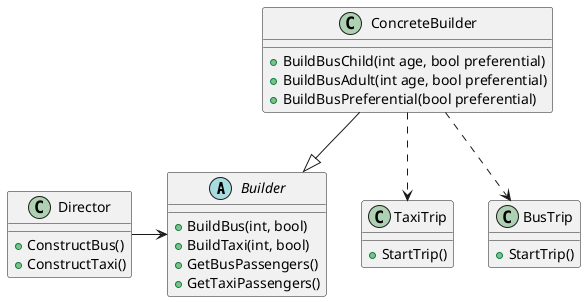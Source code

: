 ﻿
@startuml
'https://plantuml.com/class-diagram

abstract class Builder{
    +BuildBus(int, bool)
    +BuildTaxi(int, bool)
    +GetBusPassengers()
    +GetTaxiPassengers()
}


class ConcreteBuilder{
    +BuildBusChild(int age, bool preferential)
    +BuildBusAdult(int age, bool preferential)
    +BuildBusPreferential(bool preferential)
}


class Director{
    +ConstructBus()
    +ConstructTaxi()
}

class TaxiTrip
{
    +StartTrip()
}

class BusTrip
{
    +StartTrip()
}

ConcreteBuilder --|>Builder
Director -> Builder
ConcreteBuilder ..> TaxiTrip
ConcreteBuilder ..> BusTrip


@enduml